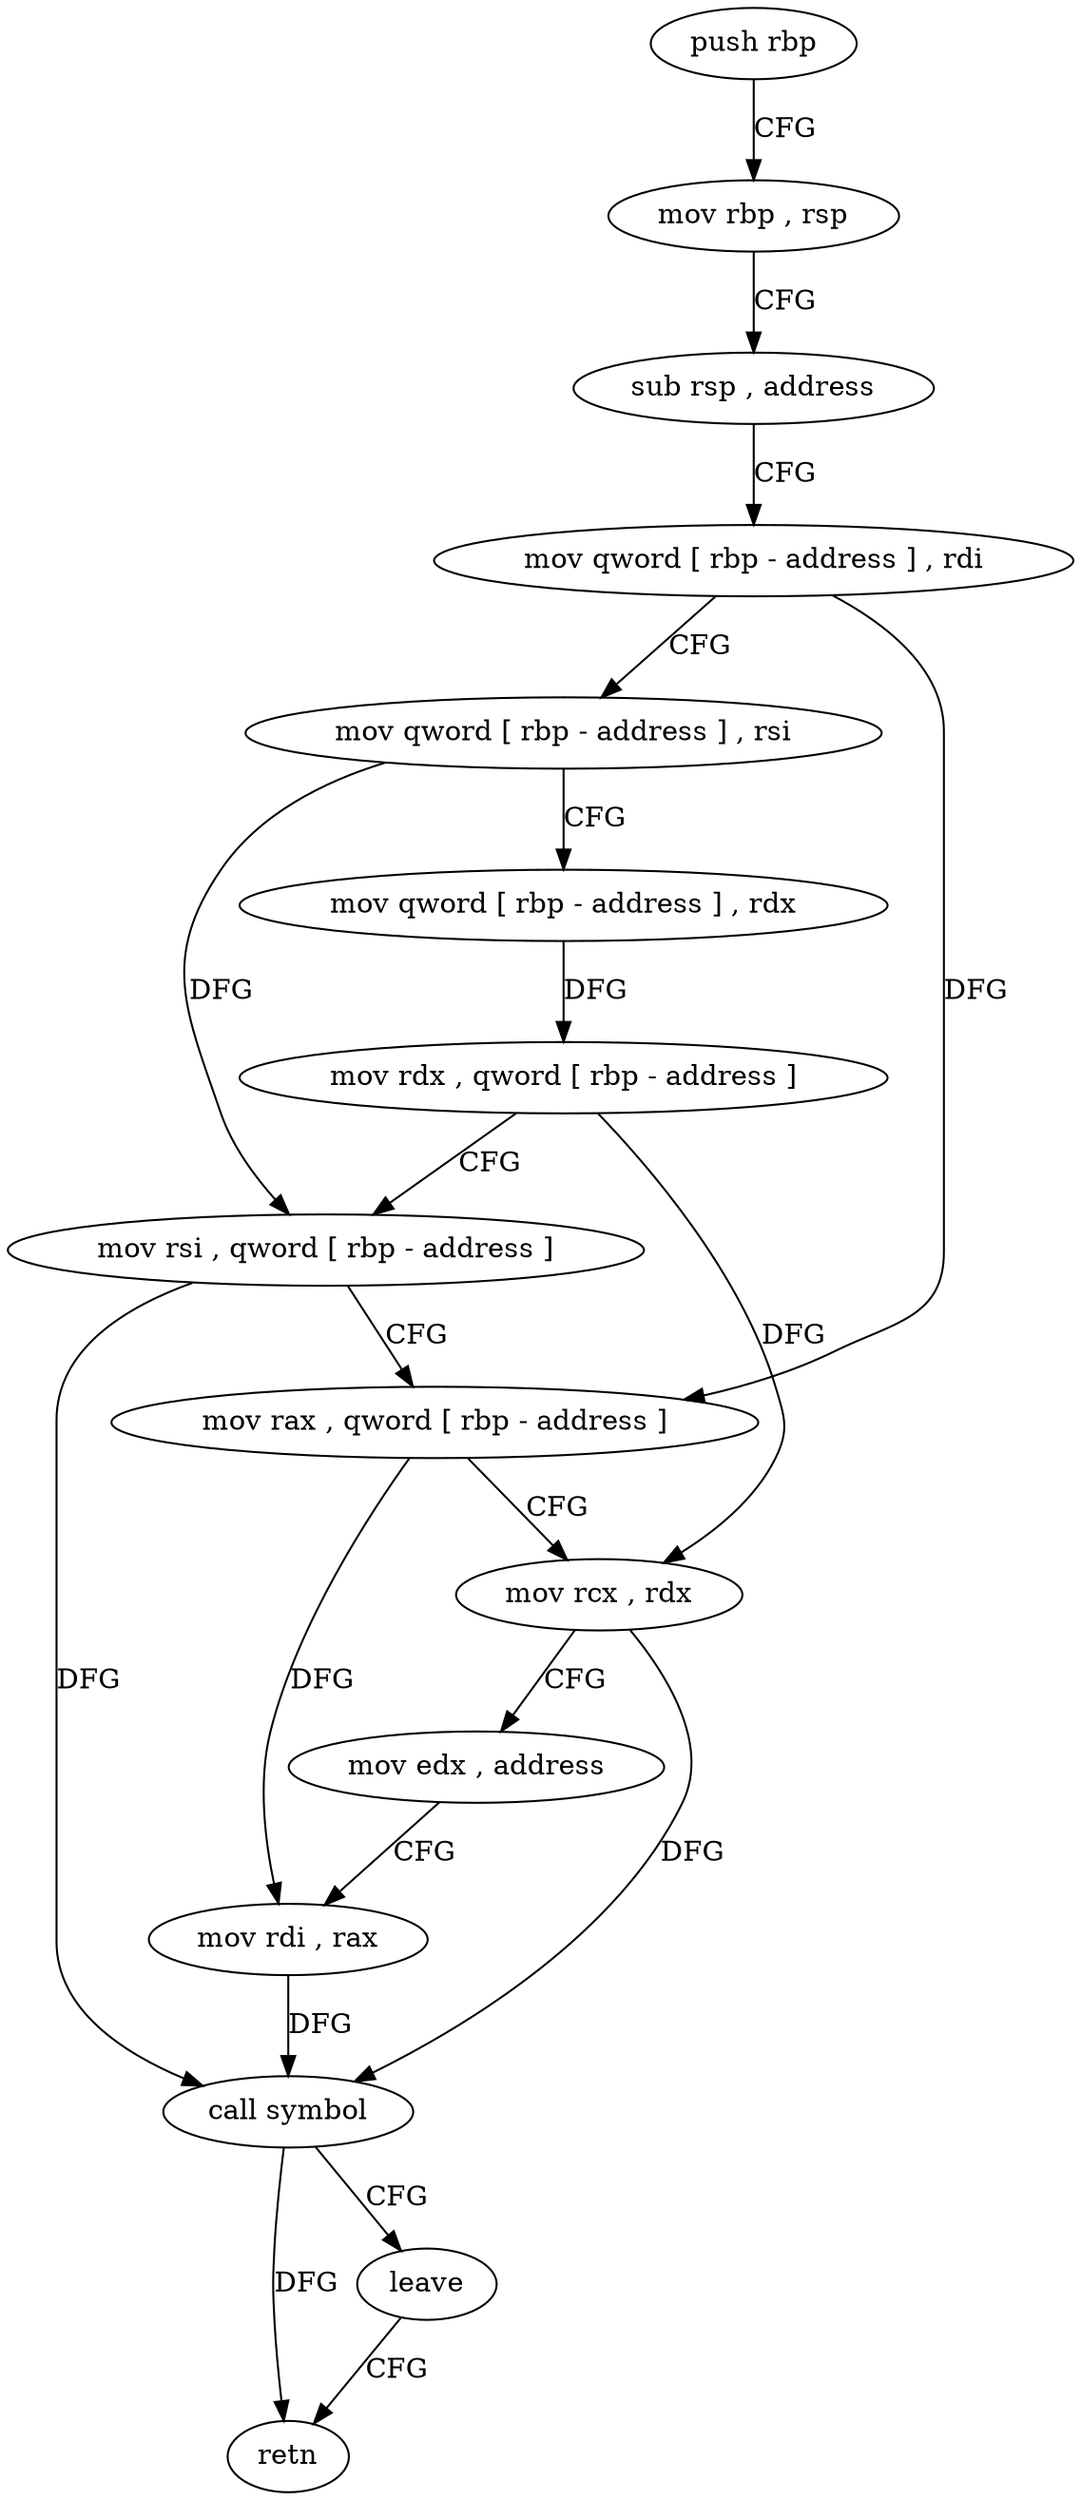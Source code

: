 digraph "func" {
"4362643" [label = "push rbp" ]
"4362644" [label = "mov rbp , rsp" ]
"4362647" [label = "sub rsp , address" ]
"4362651" [label = "mov qword [ rbp - address ] , rdi" ]
"4362655" [label = "mov qword [ rbp - address ] , rsi" ]
"4362659" [label = "mov qword [ rbp - address ] , rdx" ]
"4362663" [label = "mov rdx , qword [ rbp - address ]" ]
"4362667" [label = "mov rsi , qword [ rbp - address ]" ]
"4362671" [label = "mov rax , qword [ rbp - address ]" ]
"4362675" [label = "mov rcx , rdx" ]
"4362678" [label = "mov edx , address" ]
"4362683" [label = "mov rdi , rax" ]
"4362686" [label = "call symbol" ]
"4362691" [label = "leave" ]
"4362692" [label = "retn" ]
"4362643" -> "4362644" [ label = "CFG" ]
"4362644" -> "4362647" [ label = "CFG" ]
"4362647" -> "4362651" [ label = "CFG" ]
"4362651" -> "4362655" [ label = "CFG" ]
"4362651" -> "4362671" [ label = "DFG" ]
"4362655" -> "4362659" [ label = "CFG" ]
"4362655" -> "4362667" [ label = "DFG" ]
"4362659" -> "4362663" [ label = "DFG" ]
"4362663" -> "4362667" [ label = "CFG" ]
"4362663" -> "4362675" [ label = "DFG" ]
"4362667" -> "4362671" [ label = "CFG" ]
"4362667" -> "4362686" [ label = "DFG" ]
"4362671" -> "4362675" [ label = "CFG" ]
"4362671" -> "4362683" [ label = "DFG" ]
"4362675" -> "4362678" [ label = "CFG" ]
"4362675" -> "4362686" [ label = "DFG" ]
"4362678" -> "4362683" [ label = "CFG" ]
"4362683" -> "4362686" [ label = "DFG" ]
"4362686" -> "4362691" [ label = "CFG" ]
"4362686" -> "4362692" [ label = "DFG" ]
"4362691" -> "4362692" [ label = "CFG" ]
}
